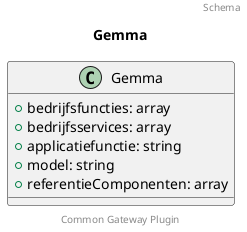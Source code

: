 @startuml
title: Gemma
footer: Common Gateway Plugin
header: Schema

class Gemma {
  + bedrijfsfuncties: array
  + bedrijfsservices: array
  + applicatiefunctie: string
  + model: string
  + referentieComponenten: array
}
@enduml
